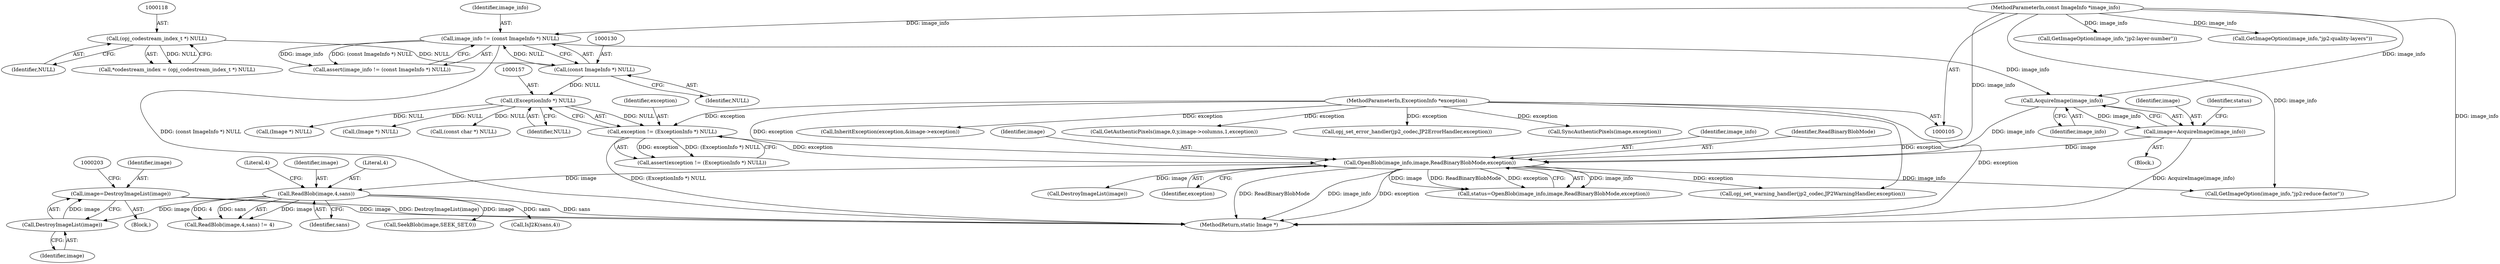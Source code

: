 digraph "0_ImageMagick_ac23b02ecb741e5de60f5235ea443790c88a0b80@pointer" {
"1000197" [label="(Call,image=DestroyImageList(image))"];
"1000199" [label="(Call,DestroyImageList(image))"];
"1000191" [label="(Call,ReadBlob(image,4,sans))"];
"1000171" [label="(Call,OpenBlob(image_info,image,ReadBinaryBlobMode,exception))"];
"1000167" [label="(Call,AcquireImage(image_info))"];
"1000127" [label="(Call,image_info != (const ImageInfo *) NULL)"];
"1000106" [label="(MethodParameterIn,const ImageInfo *image_info)"];
"1000129" [label="(Call,(const ImageInfo *) NULL)"];
"1000117" [label="(Call,(opj_codestream_index_t *) NULL)"];
"1000165" [label="(Call,image=AcquireImage(image_info))"];
"1000154" [label="(Call,exception != (ExceptionInfo *) NULL)"];
"1000107" [label="(MethodParameterIn,ExceptionInfo *exception)"];
"1000156" [label="(Call,(ExceptionInfo *) NULL)"];
"1000129" [label="(Call,(const ImageInfo *) NULL)"];
"1000981" [label="(Call,SyncAuthenticPixels(image,exception))"];
"1000171" [label="(Call,OpenBlob(image_info,image,ReadBinaryBlobMode,exception))"];
"1000195" [label="(Literal,4)"];
"1000115" [label="(Call,*codestream_index = (opj_codestream_index_t *) NULL)"];
"1000202" [label="(Call,(Image *) NULL)"];
"1000207" [label="(Call,SeekBlob(image,SEEK_SET,0))"];
"1000131" [label="(Identifier,NULL)"];
"1000653" [label="(Call,InheritException(exception,&image->exception))"];
"1000198" [label="(Identifier,image)"];
"1000191" [label="(Call,ReadBlob(image,4,sans))"];
"1000200" [label="(Identifier,image)"];
"1000197" [label="(Call,image=DestroyImageList(image))"];
"1000108" [label="(Block,)"];
"1000169" [label="(Call,status=OpenBlob(image_info,image,ReadBinaryBlobMode,exception))"];
"1000280" [label="(Call,GetImageOption(image_info,\"jp2:layer-number\"))"];
"1000186" [label="(Call,(Image *) NULL)"];
"1000128" [label="(Identifier,image_info)"];
"1000258" [label="(Call,(const char *) NULL)"];
"1000170" [label="(Identifier,status)"];
"1000119" [label="(Identifier,NULL)"];
"1000166" [label="(Identifier,image)"];
"1000156" [label="(Call,(ExceptionInfo *) NULL)"];
"1000126" [label="(Call,assert(image_info != (const ImageInfo *) NULL))"];
"1000196" [label="(Block,)"];
"1000153" [label="(Call,assert(exception != (ExceptionInfo *) NULL))"];
"1000165" [label="(Call,image=AcquireImage(image_info))"];
"1000174" [label="(Identifier,ReadBinaryBlobMode)"];
"1000192" [label="(Identifier,image)"];
"1000226" [label="(Call,IsJ2K(sans,4))"];
"1000194" [label="(Identifier,sans)"];
"1000117" [label="(Call,(opj_codestream_index_t *) NULL)"];
"1000773" [label="(Call,GetAuthenticPixels(image,0,y,image->columns,1,exception))"];
"1000183" [label="(Call,DestroyImageList(image))"];
"1000173" [label="(Identifier,image)"];
"1000167" [label="(Call,AcquireImage(image_info))"];
"1000155" [label="(Identifier,exception)"];
"1000269" [label="(Call,GetImageOption(image_info,\"jp2:quality-layers\"))"];
"1000190" [label="(Call,ReadBlob(image,4,sans) != 4)"];
"1001016" [label="(MethodReturn,static Image *)"];
"1000168" [label="(Identifier,image_info)"];
"1000158" [label="(Identifier,NULL)"];
"1000243" [label="(Call,opj_set_error_handler(jp2_codec,JP2ErrorHandler,exception))"];
"1000175" [label="(Identifier,exception)"];
"1000154" [label="(Call,exception != (ExceptionInfo *) NULL)"];
"1000199" [label="(Call,DestroyImageList(image))"];
"1000193" [label="(Literal,4)"];
"1000107" [label="(MethodParameterIn,ExceptionInfo *exception)"];
"1000252" [label="(Call,GetImageOption(image_info,\"jp2:reduce-factor\"))"];
"1000127" [label="(Call,image_info != (const ImageInfo *) NULL)"];
"1000106" [label="(MethodParameterIn,const ImageInfo *image_info)"];
"1000172" [label="(Identifier,image_info)"];
"1000239" [label="(Call,opj_set_warning_handler(jp2_codec,JP2WarningHandler,exception))"];
"1000197" -> "1000196"  [label="AST: "];
"1000197" -> "1000199"  [label="CFG: "];
"1000198" -> "1000197"  [label="AST: "];
"1000199" -> "1000197"  [label="AST: "];
"1000203" -> "1000197"  [label="CFG: "];
"1000197" -> "1001016"  [label="DDG: DestroyImageList(image)"];
"1000197" -> "1001016"  [label="DDG: image"];
"1000199" -> "1000197"  [label="DDG: image"];
"1000199" -> "1000200"  [label="CFG: "];
"1000200" -> "1000199"  [label="AST: "];
"1000191" -> "1000199"  [label="DDG: image"];
"1000191" -> "1000190"  [label="AST: "];
"1000191" -> "1000194"  [label="CFG: "];
"1000192" -> "1000191"  [label="AST: "];
"1000193" -> "1000191"  [label="AST: "];
"1000194" -> "1000191"  [label="AST: "];
"1000195" -> "1000191"  [label="CFG: "];
"1000191" -> "1001016"  [label="DDG: sans"];
"1000191" -> "1000190"  [label="DDG: image"];
"1000191" -> "1000190"  [label="DDG: 4"];
"1000191" -> "1000190"  [label="DDG: sans"];
"1000171" -> "1000191"  [label="DDG: image"];
"1000191" -> "1000207"  [label="DDG: image"];
"1000191" -> "1000226"  [label="DDG: sans"];
"1000171" -> "1000169"  [label="AST: "];
"1000171" -> "1000175"  [label="CFG: "];
"1000172" -> "1000171"  [label="AST: "];
"1000173" -> "1000171"  [label="AST: "];
"1000174" -> "1000171"  [label="AST: "];
"1000175" -> "1000171"  [label="AST: "];
"1000169" -> "1000171"  [label="CFG: "];
"1000171" -> "1001016"  [label="DDG: image_info"];
"1000171" -> "1001016"  [label="DDG: exception"];
"1000171" -> "1001016"  [label="DDG: ReadBinaryBlobMode"];
"1000171" -> "1000169"  [label="DDG: image_info"];
"1000171" -> "1000169"  [label="DDG: image"];
"1000171" -> "1000169"  [label="DDG: ReadBinaryBlobMode"];
"1000171" -> "1000169"  [label="DDG: exception"];
"1000167" -> "1000171"  [label="DDG: image_info"];
"1000106" -> "1000171"  [label="DDG: image_info"];
"1000165" -> "1000171"  [label="DDG: image"];
"1000154" -> "1000171"  [label="DDG: exception"];
"1000107" -> "1000171"  [label="DDG: exception"];
"1000171" -> "1000183"  [label="DDG: image"];
"1000171" -> "1000239"  [label="DDG: exception"];
"1000171" -> "1000252"  [label="DDG: image_info"];
"1000167" -> "1000165"  [label="AST: "];
"1000167" -> "1000168"  [label="CFG: "];
"1000168" -> "1000167"  [label="AST: "];
"1000165" -> "1000167"  [label="CFG: "];
"1000167" -> "1000165"  [label="DDG: image_info"];
"1000127" -> "1000167"  [label="DDG: image_info"];
"1000106" -> "1000167"  [label="DDG: image_info"];
"1000127" -> "1000126"  [label="AST: "];
"1000127" -> "1000129"  [label="CFG: "];
"1000128" -> "1000127"  [label="AST: "];
"1000129" -> "1000127"  [label="AST: "];
"1000126" -> "1000127"  [label="CFG: "];
"1000127" -> "1001016"  [label="DDG: (const ImageInfo *) NULL"];
"1000127" -> "1000126"  [label="DDG: image_info"];
"1000127" -> "1000126"  [label="DDG: (const ImageInfo *) NULL"];
"1000106" -> "1000127"  [label="DDG: image_info"];
"1000129" -> "1000127"  [label="DDG: NULL"];
"1000106" -> "1000105"  [label="AST: "];
"1000106" -> "1001016"  [label="DDG: image_info"];
"1000106" -> "1000252"  [label="DDG: image_info"];
"1000106" -> "1000269"  [label="DDG: image_info"];
"1000106" -> "1000280"  [label="DDG: image_info"];
"1000129" -> "1000131"  [label="CFG: "];
"1000130" -> "1000129"  [label="AST: "];
"1000131" -> "1000129"  [label="AST: "];
"1000117" -> "1000129"  [label="DDG: NULL"];
"1000129" -> "1000156"  [label="DDG: NULL"];
"1000117" -> "1000115"  [label="AST: "];
"1000117" -> "1000119"  [label="CFG: "];
"1000118" -> "1000117"  [label="AST: "];
"1000119" -> "1000117"  [label="AST: "];
"1000115" -> "1000117"  [label="CFG: "];
"1000117" -> "1000115"  [label="DDG: NULL"];
"1000165" -> "1000108"  [label="AST: "];
"1000166" -> "1000165"  [label="AST: "];
"1000170" -> "1000165"  [label="CFG: "];
"1000165" -> "1001016"  [label="DDG: AcquireImage(image_info)"];
"1000154" -> "1000153"  [label="AST: "];
"1000154" -> "1000156"  [label="CFG: "];
"1000155" -> "1000154"  [label="AST: "];
"1000156" -> "1000154"  [label="AST: "];
"1000153" -> "1000154"  [label="CFG: "];
"1000154" -> "1001016"  [label="DDG: (ExceptionInfo *) NULL"];
"1000154" -> "1000153"  [label="DDG: exception"];
"1000154" -> "1000153"  [label="DDG: (ExceptionInfo *) NULL"];
"1000107" -> "1000154"  [label="DDG: exception"];
"1000156" -> "1000154"  [label="DDG: NULL"];
"1000107" -> "1000105"  [label="AST: "];
"1000107" -> "1001016"  [label="DDG: exception"];
"1000107" -> "1000239"  [label="DDG: exception"];
"1000107" -> "1000243"  [label="DDG: exception"];
"1000107" -> "1000653"  [label="DDG: exception"];
"1000107" -> "1000773"  [label="DDG: exception"];
"1000107" -> "1000981"  [label="DDG: exception"];
"1000156" -> "1000158"  [label="CFG: "];
"1000157" -> "1000156"  [label="AST: "];
"1000158" -> "1000156"  [label="AST: "];
"1000156" -> "1000186"  [label="DDG: NULL"];
"1000156" -> "1000202"  [label="DDG: NULL"];
"1000156" -> "1000258"  [label="DDG: NULL"];
}
